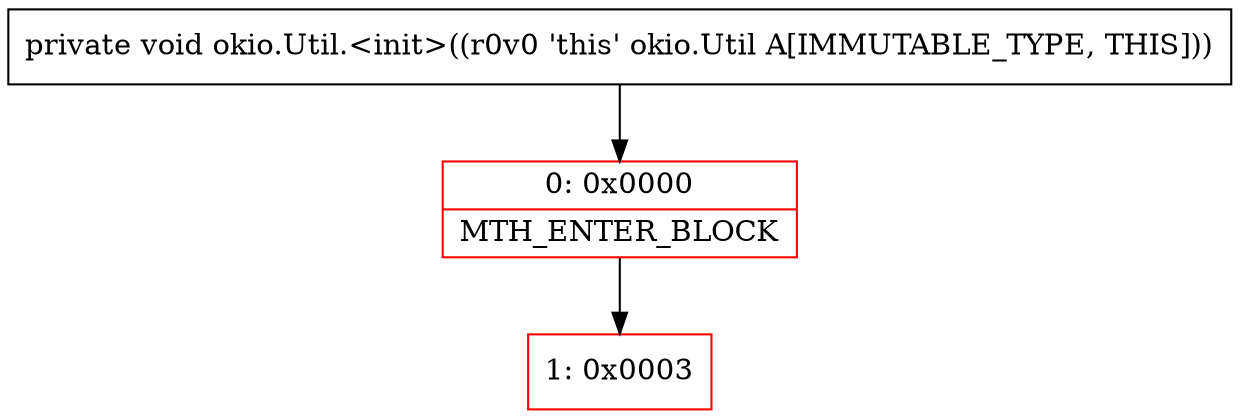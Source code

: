 digraph "CFG forokio.Util.\<init\>()V" {
subgraph cluster_Region_1602655123 {
label = "R(0)";
node [shape=record,color=blue];
}
Node_0 [shape=record,color=red,label="{0\:\ 0x0000|MTH_ENTER_BLOCK\l}"];
Node_1 [shape=record,color=red,label="{1\:\ 0x0003}"];
MethodNode[shape=record,label="{private void okio.Util.\<init\>((r0v0 'this' okio.Util A[IMMUTABLE_TYPE, THIS])) }"];
MethodNode -> Node_0;
Node_0 -> Node_1;
}

